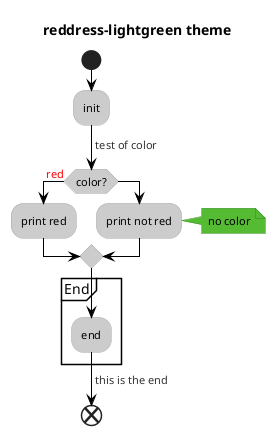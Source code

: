 ' Do not edit
' Theme Gallery
' autogenerated by script
'
@startuml
!theme reddress-lightgreen
title reddress-lightgreen theme
start
:init;
-> test of color;
if (color?) is (<color:red>red) then
  :print red;
else 
  :print not red;
  note right: no color
endif
partition End {
  :end;
}
-> this is the end;
end
@enduml
